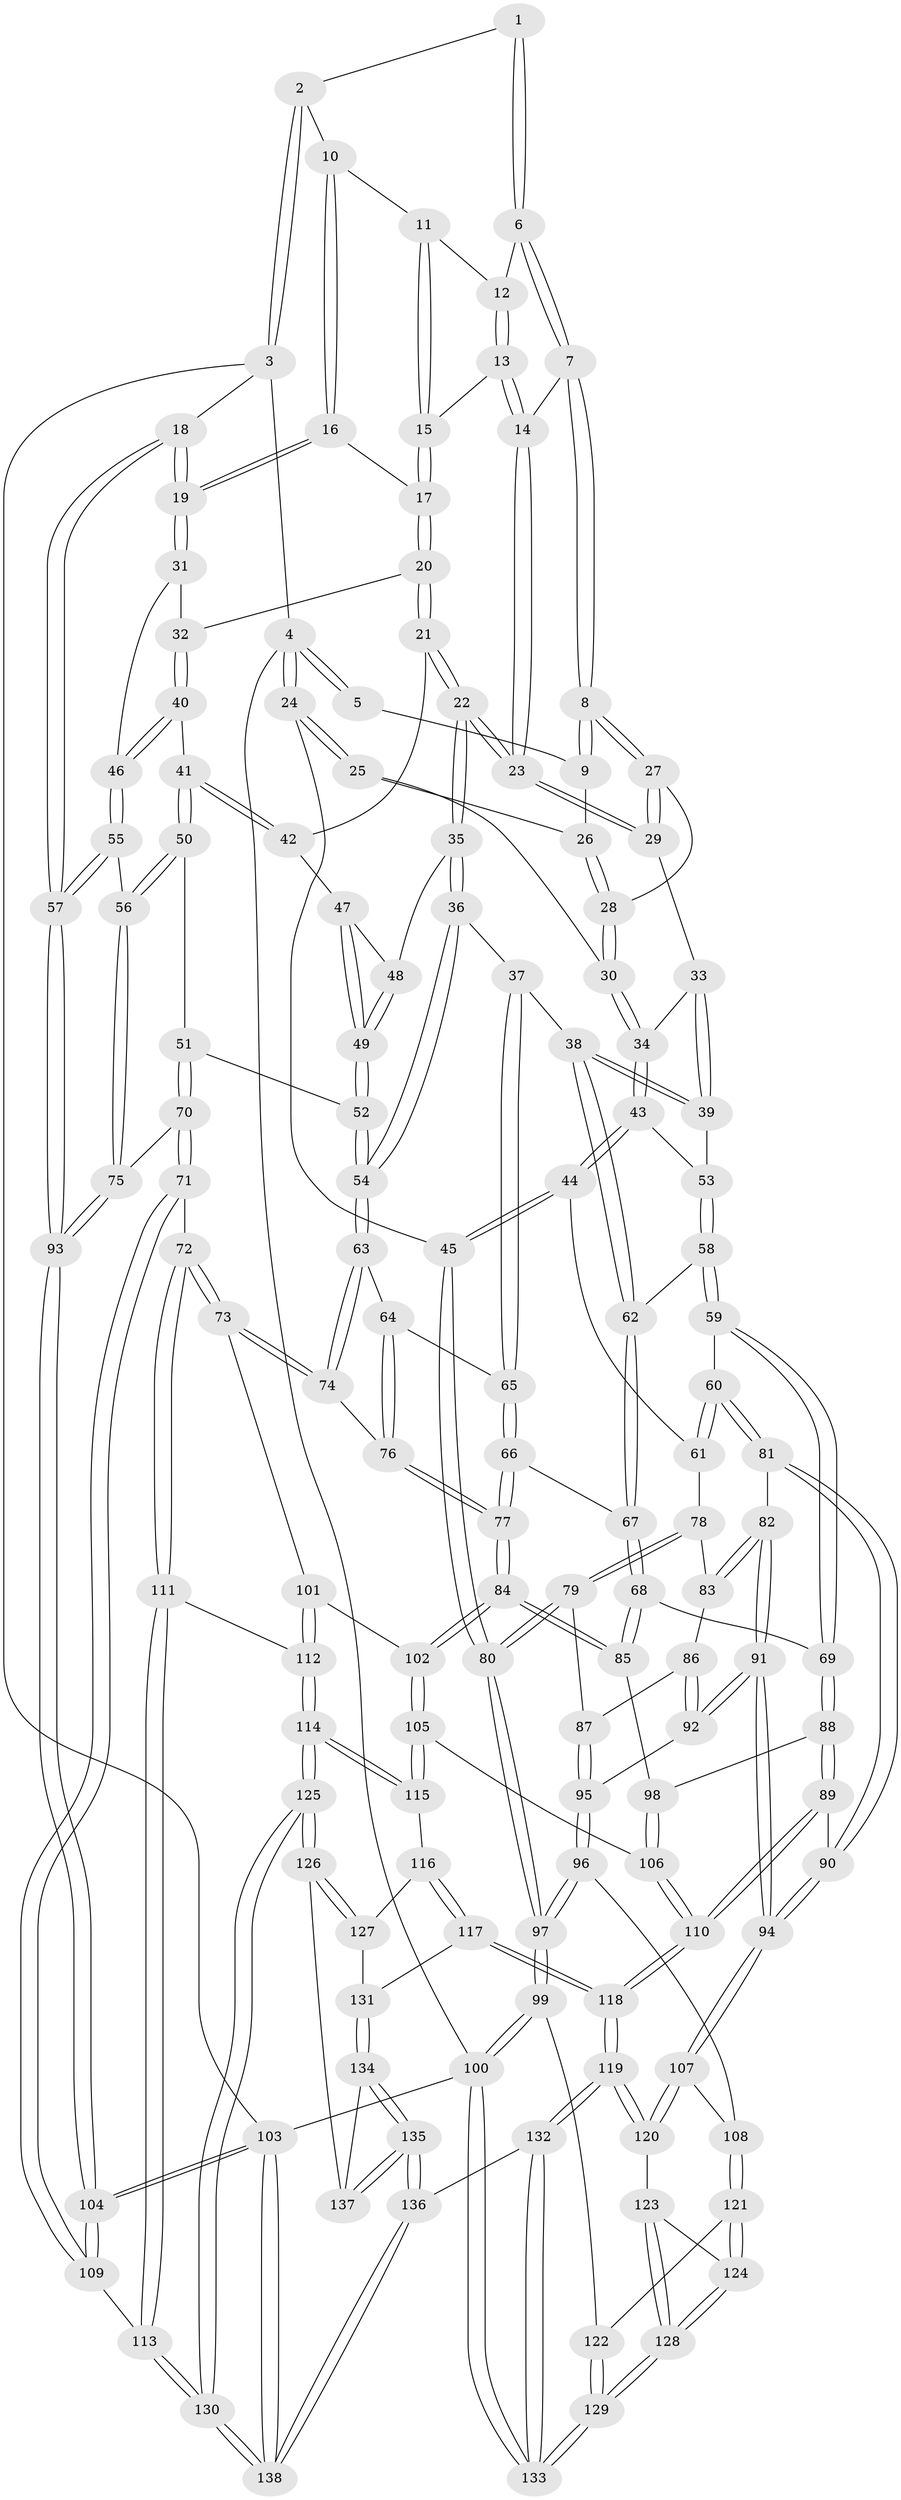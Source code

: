 // coarse degree distribution, {4: 0.4523809523809524, 5: 0.40476190476190477, 3: 0.07142857142857142, 6: 0.05952380952380952, 2: 0.011904761904761904}
// Generated by graph-tools (version 1.1) at 2025/52/02/27/25 19:52:35]
// undirected, 138 vertices, 342 edges
graph export_dot {
graph [start="1"]
  node [color=gray90,style=filled];
  1 [pos="+0.4736058149168167+0"];
  2 [pos="+0.8007834706987678+0"];
  3 [pos="+1+0"];
  4 [pos="+0+0"];
  5 [pos="+0.3435554254775969+0"];
  6 [pos="+0.49531910904307985+0"];
  7 [pos="+0.4787360055715025+0.08299725874177717"];
  8 [pos="+0.3883656258596214+0.16738400642785528"];
  9 [pos="+0.27283170904488835+0.07390549581849927"];
  10 [pos="+0.7057056178110132+0.056585987557855905"];
  11 [pos="+0.6508936954275701+0.052831932720186006"];
  12 [pos="+0.5900323257090747+0.035391412772703336"];
  13 [pos="+0.5900255804586708+0.10584073674776966"];
  14 [pos="+0.5482144324385468+0.1560772377897946"];
  15 [pos="+0.6311723277852415+0.11879610510577172"];
  16 [pos="+0.7313923299280407+0.1199182865333632"];
  17 [pos="+0.7074261784188137+0.17085769198871426"];
  18 [pos="+1+0"];
  19 [pos="+1+0"];
  20 [pos="+0.6995064288315073+0.23182907384541207"];
  21 [pos="+0.663353248900218+0.26142941677387443"];
  22 [pos="+0.5601097623183732+0.29437552860893235"];
  23 [pos="+0.558856786571751+0.2930697574005707"];
  24 [pos="+0+0.15338059054283576"];
  25 [pos="+0.17136968566778854+0.13699772871752877"];
  26 [pos="+0.2649061869325111+0.07984529280777361"];
  27 [pos="+0.4006278644823068+0.2087428012513825"];
  28 [pos="+0.29830609844923894+0.2467139527022968"];
  29 [pos="+0.42573390440291553+0.24053074474738104"];
  30 [pos="+0.24502648577475977+0.28869241168302445"];
  31 [pos="+1+0.1850129081938855"];
  32 [pos="+0.8408204578649917+0.2619623497014278"];
  33 [pos="+0.3933255545594699+0.27815584162789386"];
  34 [pos="+0.24266633763031634+0.3422867547434507"];
  35 [pos="+0.5591158834947451+0.300750190891577"];
  36 [pos="+0.5467471294741536+0.3495700577405084"];
  37 [pos="+0.5059838541044678+0.39142230997388766"];
  38 [pos="+0.48630352965343204+0.404192288460575"];
  39 [pos="+0.3636536641983893+0.39454595234467277"];
  40 [pos="+0.8129802801981778+0.38860377829198056"];
  41 [pos="+0.8099544959825979+0.39138537380705757"];
  42 [pos="+0.7414000003501157+0.37553892329853805"];
  43 [pos="+0.2387022790363266+0.3545270224634165"];
  44 [pos="+0.08398812302218603+0.4242361785957642"];
  45 [pos="+0+0.3216895574820651"];
  46 [pos="+0.9252800503173506+0.4040772376521419"];
  47 [pos="+0.731273611114379+0.38997828637949883"];
  48 [pos="+0.6823306058267727+0.39782574462096376"];
  49 [pos="+0.6970685362390796+0.479996732176351"];
  50 [pos="+0.8039204291979222+0.4583561220019305"];
  51 [pos="+0.6946308790106847+0.4949265568139039"];
  52 [pos="+0.6938449996207546+0.49463361906344816"];
  53 [pos="+0.3207177236873494+0.4106701630311956"];
  54 [pos="+0.6498457592936392+0.4988491297877187"];
  55 [pos="+0.9391995311585871+0.5143376762912898"];
  56 [pos="+0.8856696979106966+0.5446633522810439"];
  57 [pos="+1+0.5477371826787115"];
  58 [pos="+0.327325710019026+0.47128181357674"];
  59 [pos="+0.30672953406553327+0.5499033554213967"];
  60 [pos="+0.19439036368237825+0.5316830565160322"];
  61 [pos="+0.11356443851858658+0.47120953467096544"];
  62 [pos="+0.4509756768947244+0.48546308528425175"];
  63 [pos="+0.6468808768548935+0.5030676000406368"];
  64 [pos="+0.5562413130059675+0.5443494207263407"];
  65 [pos="+0.5474488066825468+0.5439118076466594"];
  66 [pos="+0.491981580658155+0.5677892886663788"];
  67 [pos="+0.45232698510808694+0.5432625714718521"];
  68 [pos="+0.36076535532158555+0.5848772153691434"];
  69 [pos="+0.33308460614040136+0.5901011637893987"];
  70 [pos="+0.8100823806891919+0.6545928914713154"];
  71 [pos="+0.8053983109362863+0.6667468270848037"];
  72 [pos="+0.7328050411750336+0.7044440595576148"];
  73 [pos="+0.6994398074498611+0.6984144871567055"];
  74 [pos="+0.6424496444676662+0.643948840824684"];
  75 [pos="+0.8479630824752014+0.6154668682970535"];
  76 [pos="+0.5966754105501787+0.6375086929724313"];
  77 [pos="+0.5049451126592455+0.6667283884368227"];
  78 [pos="+0.11199536353012128+0.48729731246001634"];
  79 [pos="+0.04843215867144615+0.6376109850398155"];
  80 [pos="+0+0.6637260741156452"];
  81 [pos="+0.19095731216564835+0.6153852176101184"];
  82 [pos="+0.13707848531058955+0.6287354197557234"];
  83 [pos="+0.11342673449096463+0.6018553184398083"];
  84 [pos="+0.5048576123731441+0.6668820648069538"];
  85 [pos="+0.488292394056005+0.6691840480080798"];
  86 [pos="+0.0965102965309837+0.6218699897490554"];
  87 [pos="+0.05641585699579625+0.6397076572590742"];
  88 [pos="+0.31241914337002097+0.693101117881293"];
  89 [pos="+0.29209640690720867+0.7210054703640234"];
  90 [pos="+0.24391925843768214+0.737308283349407"];
  91 [pos="+0.13421988999817164+0.7073665666091155"];
  92 [pos="+0.12307109821491416+0.7036911639513368"];
  93 [pos="+1+0.7359225707966466"];
  94 [pos="+0.20836414858890284+0.7636791533428413"];
  95 [pos="+0.11001387842994492+0.7017165514076535"];
  96 [pos="+0+0.7493974103087752"];
  97 [pos="+0+0.7049034090374534"];
  98 [pos="+0.427466412613248+0.696638046832584"];
  99 [pos="+0+0.8032703841834319"];
  100 [pos="+0+1"];
  101 [pos="+0.6127925482324539+0.7512909905333581"];
  102 [pos="+0.5358568655821867+0.7609659958556892"];
  103 [pos="+1+1"];
  104 [pos="+1+0.8558460789367162"];
  105 [pos="+0.5287402433064514+0.7735378783732269"];
  106 [pos="+0.4498135831454978+0.7951952118381156"];
  107 [pos="+0.20579640086574513+0.7699049898475169"];
  108 [pos="+0.0730307893097069+0.825700455665269"];
  109 [pos="+0.9666348595490963+0.8418586935095937"];
  110 [pos="+0.3992965577308005+0.8323314228937112"];
  111 [pos="+0.7283827042062045+0.8253665412160247"];
  112 [pos="+0.6333732957254046+0.859162620503964"];
  113 [pos="+0.8062229785956535+0.9469767923028494"];
  114 [pos="+0.6255303214456699+0.8675780327943878"];
  115 [pos="+0.5458438719804509+0.8397966148970603"];
  116 [pos="+0.5338718287324176+0.8596342434299135"];
  117 [pos="+0.48435812698104497+0.9084004453653758"];
  118 [pos="+0.40040882730093935+0.8898600447042421"];
  119 [pos="+0.3126404415322044+0.9951304432140069"];
  120 [pos="+0.21958154769948132+0.852906965264447"];
  121 [pos="+0.07205292295193023+0.8461337929111313"];
  122 [pos="+0.010898430787629762+0.8863903883972601"];
  123 [pos="+0.15464720180920805+0.9040174505624479"];
  124 [pos="+0.07302039884291235+0.852085205224181"];
  125 [pos="+0.6260206614678967+0.9331079513693871"];
  126 [pos="+0.6102399649570105+0.9375367065497989"];
  127 [pos="+0.5720742274860233+0.9162920981934696"];
  128 [pos="+0.0704312655057852+1"];
  129 [pos="+0.06489052497774218+1"];
  130 [pos="+0.7659238215516517+1"];
  131 [pos="+0.49113948101048815+0.9180206941322021"];
  132 [pos="+0.27877564214610256+1"];
  133 [pos="+0+1"];
  134 [pos="+0.5059719610139934+0.9501048473769005"];
  135 [pos="+0.5019202509812009+1"];
  136 [pos="+0.47640667079457316+1"];
  137 [pos="+0.5935179802426076+0.9493816098762451"];
  138 [pos="+0.7633883822073185+1"];
  1 -- 2;
  1 -- 6;
  1 -- 6;
  2 -- 3;
  2 -- 3;
  2 -- 10;
  3 -- 4;
  3 -- 18;
  3 -- 103;
  4 -- 5;
  4 -- 5;
  4 -- 24;
  4 -- 24;
  4 -- 100;
  5 -- 9;
  6 -- 7;
  6 -- 7;
  6 -- 12;
  7 -- 8;
  7 -- 8;
  7 -- 14;
  8 -- 9;
  8 -- 9;
  8 -- 27;
  8 -- 27;
  9 -- 26;
  10 -- 11;
  10 -- 16;
  10 -- 16;
  11 -- 12;
  11 -- 15;
  11 -- 15;
  12 -- 13;
  12 -- 13;
  13 -- 14;
  13 -- 14;
  13 -- 15;
  14 -- 23;
  14 -- 23;
  15 -- 17;
  15 -- 17;
  16 -- 17;
  16 -- 19;
  16 -- 19;
  17 -- 20;
  17 -- 20;
  18 -- 19;
  18 -- 19;
  18 -- 57;
  18 -- 57;
  19 -- 31;
  19 -- 31;
  20 -- 21;
  20 -- 21;
  20 -- 32;
  21 -- 22;
  21 -- 22;
  21 -- 42;
  22 -- 23;
  22 -- 23;
  22 -- 35;
  22 -- 35;
  23 -- 29;
  23 -- 29;
  24 -- 25;
  24 -- 25;
  24 -- 45;
  25 -- 26;
  25 -- 30;
  26 -- 28;
  26 -- 28;
  27 -- 28;
  27 -- 29;
  27 -- 29;
  28 -- 30;
  28 -- 30;
  29 -- 33;
  30 -- 34;
  30 -- 34;
  31 -- 32;
  31 -- 46;
  32 -- 40;
  32 -- 40;
  33 -- 34;
  33 -- 39;
  33 -- 39;
  34 -- 43;
  34 -- 43;
  35 -- 36;
  35 -- 36;
  35 -- 48;
  36 -- 37;
  36 -- 54;
  36 -- 54;
  37 -- 38;
  37 -- 65;
  37 -- 65;
  38 -- 39;
  38 -- 39;
  38 -- 62;
  38 -- 62;
  39 -- 53;
  40 -- 41;
  40 -- 46;
  40 -- 46;
  41 -- 42;
  41 -- 42;
  41 -- 50;
  41 -- 50;
  42 -- 47;
  43 -- 44;
  43 -- 44;
  43 -- 53;
  44 -- 45;
  44 -- 45;
  44 -- 61;
  45 -- 80;
  45 -- 80;
  46 -- 55;
  46 -- 55;
  47 -- 48;
  47 -- 49;
  47 -- 49;
  48 -- 49;
  48 -- 49;
  49 -- 52;
  49 -- 52;
  50 -- 51;
  50 -- 56;
  50 -- 56;
  51 -- 52;
  51 -- 70;
  51 -- 70;
  52 -- 54;
  52 -- 54;
  53 -- 58;
  53 -- 58;
  54 -- 63;
  54 -- 63;
  55 -- 56;
  55 -- 57;
  55 -- 57;
  56 -- 75;
  56 -- 75;
  57 -- 93;
  57 -- 93;
  58 -- 59;
  58 -- 59;
  58 -- 62;
  59 -- 60;
  59 -- 69;
  59 -- 69;
  60 -- 61;
  60 -- 61;
  60 -- 81;
  60 -- 81;
  61 -- 78;
  62 -- 67;
  62 -- 67;
  63 -- 64;
  63 -- 74;
  63 -- 74;
  64 -- 65;
  64 -- 76;
  64 -- 76;
  65 -- 66;
  65 -- 66;
  66 -- 67;
  66 -- 77;
  66 -- 77;
  67 -- 68;
  67 -- 68;
  68 -- 69;
  68 -- 85;
  68 -- 85;
  69 -- 88;
  69 -- 88;
  70 -- 71;
  70 -- 71;
  70 -- 75;
  71 -- 72;
  71 -- 109;
  71 -- 109;
  72 -- 73;
  72 -- 73;
  72 -- 111;
  72 -- 111;
  73 -- 74;
  73 -- 74;
  73 -- 101;
  74 -- 76;
  75 -- 93;
  75 -- 93;
  76 -- 77;
  76 -- 77;
  77 -- 84;
  77 -- 84;
  78 -- 79;
  78 -- 79;
  78 -- 83;
  79 -- 80;
  79 -- 80;
  79 -- 87;
  80 -- 97;
  80 -- 97;
  81 -- 82;
  81 -- 90;
  81 -- 90;
  82 -- 83;
  82 -- 83;
  82 -- 91;
  82 -- 91;
  83 -- 86;
  84 -- 85;
  84 -- 85;
  84 -- 102;
  84 -- 102;
  85 -- 98;
  86 -- 87;
  86 -- 92;
  86 -- 92;
  87 -- 95;
  87 -- 95;
  88 -- 89;
  88 -- 89;
  88 -- 98;
  89 -- 90;
  89 -- 110;
  89 -- 110;
  90 -- 94;
  90 -- 94;
  91 -- 92;
  91 -- 92;
  91 -- 94;
  91 -- 94;
  92 -- 95;
  93 -- 104;
  93 -- 104;
  94 -- 107;
  94 -- 107;
  95 -- 96;
  95 -- 96;
  96 -- 97;
  96 -- 97;
  96 -- 108;
  97 -- 99;
  97 -- 99;
  98 -- 106;
  98 -- 106;
  99 -- 100;
  99 -- 100;
  99 -- 122;
  100 -- 133;
  100 -- 133;
  100 -- 103;
  101 -- 102;
  101 -- 112;
  101 -- 112;
  102 -- 105;
  102 -- 105;
  103 -- 104;
  103 -- 104;
  103 -- 138;
  103 -- 138;
  104 -- 109;
  104 -- 109;
  105 -- 106;
  105 -- 115;
  105 -- 115;
  106 -- 110;
  106 -- 110;
  107 -- 108;
  107 -- 120;
  107 -- 120;
  108 -- 121;
  108 -- 121;
  109 -- 113;
  110 -- 118;
  110 -- 118;
  111 -- 112;
  111 -- 113;
  111 -- 113;
  112 -- 114;
  112 -- 114;
  113 -- 130;
  113 -- 130;
  114 -- 115;
  114 -- 115;
  114 -- 125;
  114 -- 125;
  115 -- 116;
  116 -- 117;
  116 -- 117;
  116 -- 127;
  117 -- 118;
  117 -- 118;
  117 -- 131;
  118 -- 119;
  118 -- 119;
  119 -- 120;
  119 -- 120;
  119 -- 132;
  119 -- 132;
  120 -- 123;
  121 -- 122;
  121 -- 124;
  121 -- 124;
  122 -- 129;
  122 -- 129;
  123 -- 124;
  123 -- 128;
  123 -- 128;
  124 -- 128;
  124 -- 128;
  125 -- 126;
  125 -- 126;
  125 -- 130;
  125 -- 130;
  126 -- 127;
  126 -- 127;
  126 -- 137;
  127 -- 131;
  128 -- 129;
  128 -- 129;
  129 -- 133;
  129 -- 133;
  130 -- 138;
  130 -- 138;
  131 -- 134;
  131 -- 134;
  132 -- 133;
  132 -- 133;
  132 -- 136;
  134 -- 135;
  134 -- 135;
  134 -- 137;
  135 -- 136;
  135 -- 136;
  135 -- 137;
  135 -- 137;
  136 -- 138;
  136 -- 138;
}
